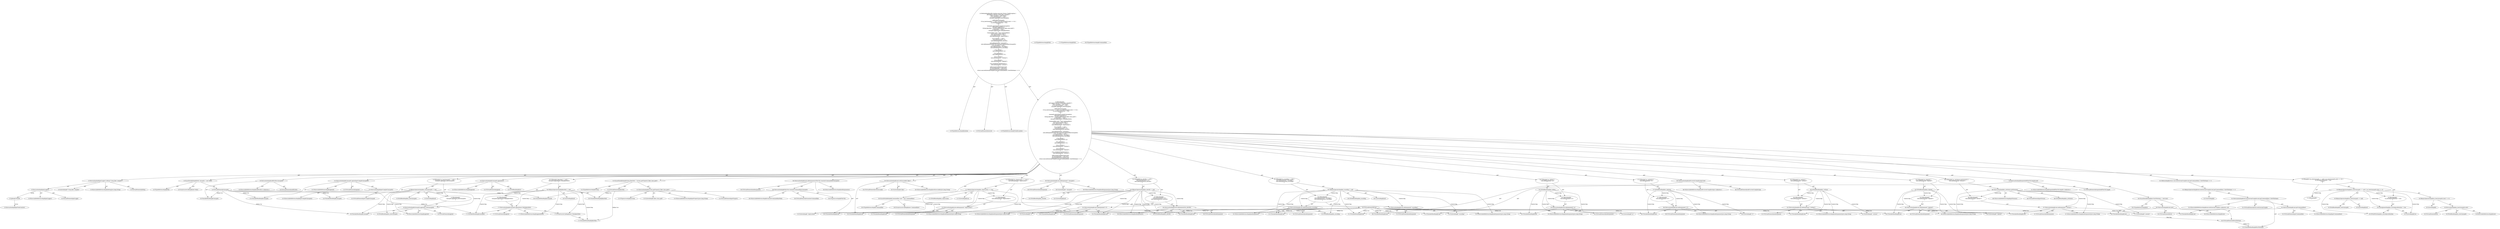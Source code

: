 digraph "execute#?" {
0 [label="2:CtTypeReferenceImpl@boolean" shape=ellipse]
1 [label="2:CtVirtualElement@execute" shape=ellipse]
2 [label="2:CtTypeReferenceImpl@TaskException" shape=ellipse]
3 [label="3:CtExecutableReferenceImpl@debug(java.lang.String)" shape=ellipse]
4 [label="3:CtVirtualElement@debug" shape=ellipse]
5 [label="3:CtExecutableReferenceImpl@getLogger()" shape=ellipse]
6 [label="3:CtVirtualElement@getLogger" shape=ellipse]
7 [label="3:CtInvocationImpl@getLogger()" shape=ellipse]
8 [label="3:CtLiteralImpl@\"Using jikes compiler\"" shape=ellipse]
9 [label="3:CtInvocationImpl@getLogger().debug(\"Using jikes compiler\")" shape=ellipse]
10 [label="4:CtTypeReferenceImpl@Path" shape=ellipse]
11 [label="4:CtTypeReferenceImpl@Path" shape=ellipse]
12 [label="4:CtConstructorCallImpl@new Path()" shape=ellipse]
13 [label="4:CtVirtualElement@classpath" shape=ellipse]
14 [label="4:CtLocalVariableImpl@Path classpath = new Path()" shape=ellipse]
15 [label="5:CtFieldReadImpl@m_bootclasspath" shape=ellipse]
16 [label="5:CtLiteralImpl@null" shape=ellipse]
17 [label="5:CtBinaryOperatorImpl@m_bootclasspath != null" shape=ellipse]
18 [label="6:CtExecutableReferenceImpl@append()" shape=ellipse]
19 [label="6:CtVirtualElement@append" shape=ellipse]
20 [label="6:CtVariableReadImpl@classpath" shape=ellipse]
21 [label="6:CtFieldReadImpl@m_bootclasspath" shape=ellipse]
22 [label="6:CtInvocationImpl@classpath.append(m_bootclasspath)" shape=ellipse]
23 [label="5:CtBlockImpl@\{
    classpath.append(m_bootclasspath);
\}" shape=ellipse]
24 [label="5:CtIfImpl@if (m_bootclasspath != null) \{
    classpath.append(m_bootclasspath);
\}" shape=ellipse]
25 [label="8:CtExecutableReferenceImpl@addExtdirs(<unknown>)" shape=ellipse]
26 [label="8:CtVirtualElement@addExtdirs" shape=ellipse]
27 [label="8:CtVariableReadImpl@classpath" shape=ellipse]
28 [label="8:CtInvocationImpl@addExtdirs(classpath)" shape=ellipse]
29 [label="9:CtFieldReadImpl@m_bootclasspath" shape=ellipse]
30 [label="9:CtLiteralImpl@null" shape=ellipse]
31 [label="9:CtBinaryOperatorImpl@(m_bootclasspath == null)" shape=ellipse]
32 [label="9:CtExecutableReferenceImpl@size()" shape=ellipse]
33 [label="9:CtVirtualElement@size" shape=ellipse]
34 [label="9:CtFieldReadImpl@m_bootclasspath" shape=ellipse]
35 [label="9:CtInvocationImpl@m_bootclasspath.size()" shape=ellipse]
36 [label="9:CtLiteralImpl@0" shape=ellipse]
37 [label="9:CtBinaryOperatorImpl@(m_bootclasspath.size() == 0)" shape=ellipse]
38 [label="9:CtBinaryOperatorImpl@(m_bootclasspath == null) || (m_bootclasspath.size() == 0)" shape=ellipse]
39 [label="10:CtFieldWriteImpl@m_includeJavaRuntime" shape=ellipse]
40 [label="10:CtLiteralImpl@true" shape=ellipse]
41 [label="10:CtAssignmentImpl@m_includeJavaRuntime = true" shape=ellipse]
42 [label="9:CtBlockImpl@\{
    m_includeJavaRuntime = true;
\}" shape=ellipse]
43 [label="11:CtBlockImpl@\{
\}" shape=ellipse]
44 [label="9:CtIfImpl@if ((m_bootclasspath == null) || (m_bootclasspath.size() == 0)) \{
    m_includeJavaRuntime = true;
\} else \{
\}" shape=ellipse]
45 [label="13:CtExecutableReferenceImpl@append()" shape=ellipse]
46 [label="13:CtVirtualElement@append" shape=ellipse]
47 [label="13:CtVariableReadImpl@classpath" shape=ellipse]
48 [label="13:CtExecutableReferenceImpl@getCompileClasspath()" shape=ellipse]
49 [label="13:CtVirtualElement@getCompileClasspath" shape=ellipse]
50 [label="13:CtInvocationImpl@getCompileClasspath()" shape=ellipse]
51 [label="13:CtInvocationImpl@classpath.append(getCompileClasspath())" shape=ellipse]
52 [label="14:CtExecutableReferenceImpl@append()" shape=ellipse]
53 [label="14:CtVirtualElement@append" shape=ellipse]
54 [label="14:CtVariableReadImpl@classpath" shape=ellipse]
55 [label="14:CtFieldReadImpl@src" shape=ellipse]
56 [label="14:CtInvocationImpl@classpath.append(src)" shape=ellipse]
57 [label="15:CtTypeReferenceImpl@String" shape=ellipse]
58 [label="15:CtExecutableReferenceImpl@getProperty(java.lang.String)" shape=ellipse]
59 [label="15:CtVirtualElement@getProperty" shape=ellipse]
60 [label="15:CtTypeAccessImpl@System" shape=ellipse]
61 [label="15:CtLiteralImpl@\"jikes.class.path\"" shape=ellipse]
62 [label="15:CtInvocationImpl@System.getProperty(\"jikes.class.path\")" shape=ellipse]
63 [label="15:CtVirtualElement@jikesPath" shape=ellipse]
64 [label="15:CtLocalVariableImpl@String jikesPath = System.getProperty(\"jikes.class.path\")" shape=ellipse]
65 [label="16:CtVariableReadImpl@jikesPath" shape=ellipse]
66 [label="16:CtLiteralImpl@null" shape=ellipse]
67 [label="16:CtBinaryOperatorImpl@jikesPath != null" shape=ellipse]
68 [label="17:CtExecutableReferenceImpl@append(Path)" shape=ellipse]
69 [label="17:CtVirtualElement@append" shape=ellipse]
70 [label="17:CtVariableReadImpl@classpath" shape=ellipse]
71 [label="17:CtTypeReferenceImpl@Path" shape=ellipse]
72 [label="17:CtVariableReadImpl@jikesPath" shape=ellipse]
73 [label="17:CtConstructorCallImpl@new Path(jikesPath)" shape=ellipse]
74 [label="17:CtInvocationImpl@classpath.append(new Path(jikesPath))" shape=ellipse]
75 [label="16:CtBlockImpl@\{
    classpath.append(new Path(jikesPath));
\}" shape=ellipse]
76 [label="16:CtIfImpl@if (jikesPath != null) \{
    classpath.append(new Path(jikesPath));
\}" shape=ellipse]
77 [label="19:CtTypeReferenceImpl@Commandline" shape=ellipse]
78 [label="19:CtTypeReferenceImpl@Commandline" shape=ellipse]
79 [label="19:CtConstructorCallImpl@new Commandline()" shape=ellipse]
80 [label="19:CtVirtualElement@cmd" shape=ellipse]
81 [label="19:CtLocalVariableImpl@Commandline cmd = new Commandline()" shape=ellipse]
82 [label="20:CtExecutableReferenceImpl@setExecutable(java.lang.String)" shape=ellipse]
83 [label="20:CtVirtualElement@setExecutable" shape=ellipse]
84 [label="20:CtVariableReadImpl@cmd" shape=ellipse]
85 [label="20:CtLiteralImpl@\"jikes\"" shape=ellipse]
86 [label="20:CtInvocationImpl@cmd.setExecutable(\"jikes\")" shape=ellipse]
87 [label="21:CtFieldReadImpl@m_deprecation" shape=ellipse]
88 [label="21:CtLiteralImpl@true" shape=ellipse]
89 [label="21:CtBinaryOperatorImpl@m_deprecation == true" shape=ellipse]
90 [label="22:CtExecutableReferenceImpl@addArgument(java.lang.String)" shape=ellipse]
91 [label="22:CtVirtualElement@addArgument" shape=ellipse]
92 [label="22:CtVariableReadImpl@cmd" shape=ellipse]
93 [label="22:CtLiteralImpl@\"-deprecation\"" shape=ellipse]
94 [label="22:CtInvocationImpl@cmd.addArgument(\"-deprecation\")" shape=ellipse]
95 [label="21:CtBlockImpl@\{
    cmd.addArgument(\"-deprecation\");
\}" shape=ellipse]
96 [label="21:CtIfImpl@if (m_deprecation == true) \{
    cmd.addArgument(\"-deprecation\");
\}" shape=ellipse]
97 [label="24:CtFieldReadImpl@m_destDir" shape=ellipse]
98 [label="24:CtLiteralImpl@null" shape=ellipse]
99 [label="24:CtBinaryOperatorImpl@m_destDir != null" shape=ellipse]
100 [label="25:CtExecutableReferenceImpl@addArgument(java.lang.String)" shape=ellipse]
101 [label="25:CtVirtualElement@addArgument" shape=ellipse]
102 [label="25:CtVariableReadImpl@cmd" shape=ellipse]
103 [label="25:CtLiteralImpl@\"-d\"" shape=ellipse]
104 [label="25:CtInvocationImpl@cmd.addArgument(\"-d\")" shape=ellipse]
105 [label="26:CtExecutableReferenceImpl@addArgument()" shape=ellipse]
106 [label="26:CtVirtualElement@addArgument" shape=ellipse]
107 [label="26:CtVariableReadImpl@cmd" shape=ellipse]
108 [label="26:CtFieldReadImpl@m_destDir" shape=ellipse]
109 [label="26:CtInvocationImpl@cmd.addArgument(m_destDir)" shape=ellipse]
110 [label="24:CtBlockImpl@\{
    cmd.addArgument(\"-d\");
    cmd.addArgument(m_destDir);
\}" shape=ellipse]
111 [label="24:CtIfImpl@if (m_destDir != null) \{
    cmd.addArgument(\"-d\");
    cmd.addArgument(m_destDir);
\}" shape=ellipse]
112 [label="28:CtExecutableReferenceImpl@addArgument(java.lang.String)" shape=ellipse]
113 [label="28:CtVirtualElement@addArgument" shape=ellipse]
114 [label="28:CtVariableReadImpl@cmd" shape=ellipse]
115 [label="28:CtLiteralImpl@\"-classpath\"" shape=ellipse]
116 [label="28:CtInvocationImpl@cmd.addArgument(\"-classpath\")" shape=ellipse]
117 [label="29:CtExecutableReferenceImpl@addArguments()" shape=ellipse]
118 [label="29:CtVirtualElement@addArguments" shape=ellipse]
119 [label="29:CtVariableReadImpl@cmd" shape=ellipse]
120 [label="29:CtExecutableReferenceImpl@translateCommandline(Path)" shape=ellipse]
121 [label="29:CtVirtualElement@translateCommandline" shape=ellipse]
122 [label="29:CtTypeAccessImpl@FileUtils" shape=ellipse]
123 [label="29:CtVariableReadImpl@classpath" shape=ellipse]
124 [label="29:CtInvocationImpl@FileUtils.translateCommandline(classpath)" shape=ellipse]
125 [label="29:CtInvocationImpl@cmd.addArguments(FileUtils.translateCommandline(classpath))" shape=ellipse]
126 [label="30:CtFieldReadImpl@m_encoding" shape=ellipse]
127 [label="30:CtLiteralImpl@null" shape=ellipse]
128 [label="30:CtBinaryOperatorImpl@m_encoding != null" shape=ellipse]
129 [label="31:CtExecutableReferenceImpl@addArgument(java.lang.String)" shape=ellipse]
130 [label="31:CtVirtualElement@addArgument" shape=ellipse]
131 [label="31:CtVariableReadImpl@cmd" shape=ellipse]
132 [label="31:CtLiteralImpl@\"-encoding\"" shape=ellipse]
133 [label="31:CtInvocationImpl@cmd.addArgument(\"-encoding\")" shape=ellipse]
134 [label="32:CtExecutableReferenceImpl@addArgument()" shape=ellipse]
135 [label="32:CtVirtualElement@addArgument" shape=ellipse]
136 [label="32:CtVariableReadImpl@cmd" shape=ellipse]
137 [label="32:CtFieldReadImpl@m_encoding" shape=ellipse]
138 [label="32:CtInvocationImpl@cmd.addArgument(m_encoding)" shape=ellipse]
139 [label="30:CtBlockImpl@\{
    cmd.addArgument(\"-encoding\");
    cmd.addArgument(m_encoding);
\}" shape=ellipse]
140 [label="30:CtIfImpl@if (m_encoding != null) \{
    cmd.addArgument(\"-encoding\");
    cmd.addArgument(m_encoding);
\}" shape=ellipse]
141 [label="34:CtFieldReadImpl@m_debug" shape=ellipse]
142 [label="35:CtExecutableReferenceImpl@addArgument(java.lang.String)" shape=ellipse]
143 [label="35:CtVirtualElement@addArgument" shape=ellipse]
144 [label="35:CtVariableReadImpl@cmd" shape=ellipse]
145 [label="35:CtLiteralImpl@\"-g\"" shape=ellipse]
146 [label="35:CtInvocationImpl@cmd.addArgument(\"-g\")" shape=ellipse]
147 [label="34:CtBlockImpl@\{
    cmd.addArgument(\"-g\");
\}" shape=ellipse]
148 [label="34:CtIfImpl@if (m_debug) \{
    cmd.addArgument(\"-g\");
\}" shape=ellipse]
149 [label="37:CtFieldReadImpl@m_optimize" shape=ellipse]
150 [label="38:CtExecutableReferenceImpl@addArgument(java.lang.String)" shape=ellipse]
151 [label="38:CtVirtualElement@addArgument" shape=ellipse]
152 [label="38:CtVariableReadImpl@cmd" shape=ellipse]
153 [label="38:CtLiteralImpl@\"-O\"" shape=ellipse]
154 [label="38:CtInvocationImpl@cmd.addArgument(\"-O\")" shape=ellipse]
155 [label="37:CtBlockImpl@\{
    cmd.addArgument(\"-O\");
\}" shape=ellipse]
156 [label="37:CtIfImpl@if (m_optimize) \{
    cmd.addArgument(\"-O\");
\}" shape=ellipse]
157 [label="40:CtFieldReadImpl@m_verbose" shape=ellipse]
158 [label="41:CtExecutableReferenceImpl@addArgument(java.lang.String)" shape=ellipse]
159 [label="41:CtVirtualElement@addArgument" shape=ellipse]
160 [label="41:CtVariableReadImpl@cmd" shape=ellipse]
161 [label="41:CtLiteralImpl@\"-verbose\"" shape=ellipse]
162 [label="41:CtInvocationImpl@cmd.addArgument(\"-verbose\")" shape=ellipse]
163 [label="40:CtBlockImpl@\{
    cmd.addArgument(\"-verbose\");
\}" shape=ellipse]
164 [label="40:CtIfImpl@if (m_verbose) \{
    cmd.addArgument(\"-verbose\");
\}" shape=ellipse]
165 [label="43:CtFieldReadImpl@m_depend" shape=ellipse]
166 [label="44:CtExecutableReferenceImpl@addArgument(java.lang.String)" shape=ellipse]
167 [label="44:CtVirtualElement@addArgument" shape=ellipse]
168 [label="44:CtVariableReadImpl@cmd" shape=ellipse]
169 [label="44:CtLiteralImpl@\"-depend\"" shape=ellipse]
170 [label="44:CtInvocationImpl@cmd.addArgument(\"-depend\")" shape=ellipse]
171 [label="43:CtBlockImpl@\{
    cmd.addArgument(\"-depend\");
\}" shape=ellipse]
172 [label="43:CtIfImpl@if (m_depend) \{
    cmd.addArgument(\"-depend\");
\}" shape=ellipse]
173 [label="46:CtExecutableReferenceImpl@getNowarn()" shape=ellipse]
174 [label="46:CtVirtualElement@getNowarn" shape=ellipse]
175 [label="46:CtFieldReadImpl@m_attributes" shape=ellipse]
176 [label="46:CtInvocationImpl@m_attributes.getNowarn()" shape=ellipse]
177 [label="47:CtExecutableReferenceImpl@addArgument(java.lang.String)" shape=ellipse]
178 [label="47:CtVirtualElement@addArgument" shape=ellipse]
179 [label="47:CtVariableReadImpl@cmd" shape=ellipse]
180 [label="47:CtLiteralImpl@\"-nowarn\"" shape=ellipse]
181 [label="47:CtInvocationImpl@cmd.addArgument(\"-nowarn\")" shape=ellipse]
182 [label="46:CtBlockImpl@\{
    cmd.addArgument(\"-nowarn\");
\}" shape=ellipse]
183 [label="46:CtIfImpl@if (m_attributes.getNowarn()) \{
    cmd.addArgument(\"-nowarn\");
\}" shape=ellipse]
184 [label="49:CtExecutableReferenceImpl@addCurrentCompilerArgs(<unknown>)" shape=ellipse]
185 [label="49:CtVirtualElement@addCurrentCompilerArgs" shape=ellipse]
186 [label="49:CtVariableReadImpl@cmd" shape=ellipse]
187 [label="49:CtInvocationImpl@addCurrentCompilerArgs(cmd)" shape=ellipse]
188 [label="50:CtTypeReferenceImpl@int" shape=ellipse]
189 [label="50:CtExecutableReferenceImpl@size()" shape=ellipse]
190 [label="50:CtVirtualElement@size" shape=ellipse]
191 [label="50:CtVariableReadImpl@cmd" shape=ellipse]
192 [label="50:CtInvocationImpl@cmd.size()" shape=ellipse]
193 [label="50:CtVirtualElement@firstFileName" shape=ellipse]
194 [label="50:CtLocalVariableImpl@int firstFileName = cmd.size()" shape=ellipse]
195 [label="51:CtExecutableReferenceImpl@logAndAddFilesToCompile(<unknown>)" shape=ellipse]
196 [label="51:CtVirtualElement@logAndAddFilesToCompile" shape=ellipse]
197 [label="51:CtVariableReadImpl@cmd" shape=ellipse]
198 [label="51:CtInvocationImpl@logAndAddFilesToCompile(cmd)" shape=ellipse]
199 [label="52:CtExecutableReferenceImpl@executeExternalCompile(<unknown>,int)" shape=ellipse]
200 [label="52:CtVirtualElement@executeExternalCompile" shape=ellipse]
201 [label="52:CtExecutableReferenceImpl@getCommandline()" shape=ellipse]
202 [label="52:CtVirtualElement@getCommandline" shape=ellipse]
203 [label="52:CtVariableReadImpl@cmd" shape=ellipse]
204 [label="52:CtInvocationImpl@cmd.getCommandline()" shape=ellipse]
205 [label="52:CtVariableReadImpl@firstFileName" shape=ellipse]
206 [label="52:CtInvocationImpl@executeExternalCompile(cmd.getCommandline(), firstFileName)" shape=ellipse]
207 [label="52:CtLiteralImpl@0" shape=ellipse]
208 [label="52:CtBinaryOperatorImpl@executeExternalCompile(cmd.getCommandline(), firstFileName) == 0" shape=ellipse]
209 [label="52:CtReturnImpl@return executeExternalCompile(cmd.getCommandline(), firstFileName) == 0" shape=ellipse]
210 [label="2:CtBlockImpl@\{
    getLogger().debug(\"Using jikes compiler\");
    Path classpath = new Path();
    if (m_bootclasspath != null) \{
        classpath.append(m_bootclasspath);
    \}
    addExtdirs(classpath);
    if ((m_bootclasspath == null) || (m_bootclasspath.size() == 0)) \{
        m_includeJavaRuntime = true;
    \} else \{
    \}
    classpath.append(getCompileClasspath());
    classpath.append(src);
    String jikesPath = System.getProperty(\"jikes.class.path\");
    if (jikesPath != null) \{
        classpath.append(new Path(jikesPath));
    \}
    Commandline cmd = new Commandline();
    cmd.setExecutable(\"jikes\");
    if (m_deprecation == true) \{
        cmd.addArgument(\"-deprecation\");
    \}
    if (m_destDir != null) \{
        cmd.addArgument(\"-d\");
        cmd.addArgument(m_destDir);
    \}
    cmd.addArgument(\"-classpath\");
    cmd.addArguments(FileUtils.translateCommandline(classpath));
    if (m_encoding != null) \{
        cmd.addArgument(\"-encoding\");
        cmd.addArgument(m_encoding);
    \}
    if (m_debug) \{
        cmd.addArgument(\"-g\");
    \}
    if (m_optimize) \{
        cmd.addArgument(\"-O\");
    \}
    if (m_verbose) \{
        cmd.addArgument(\"-verbose\");
    \}
    if (m_depend) \{
        cmd.addArgument(\"-depend\");
    \}
    if (m_attributes.getNowarn()) \{
        cmd.addArgument(\"-nowarn\");
    \}
    addCurrentCompilerArgs(cmd);
    int firstFileName = cmd.size();
    logAndAddFilesToCompile(cmd);
    return executeExternalCompile(cmd.getCommandline(), firstFileName) == 0;
\}" shape=ellipse]
211 [label="2:CtMethodImpl@public boolean execute() throws TaskException \{
    getLogger().debug(\"Using jikes compiler\");
    Path classpath = new Path();
    if (m_bootclasspath != null) \{
        classpath.append(m_bootclasspath);
    \}
    addExtdirs(classpath);
    if ((m_bootclasspath == null) || (m_bootclasspath.size() == 0)) \{
        m_includeJavaRuntime = true;
    \} else \{
    \}
    classpath.append(getCompileClasspath());
    classpath.append(src);
    String jikesPath = System.getProperty(\"jikes.class.path\");
    if (jikesPath != null) \{
        classpath.append(new Path(jikesPath));
    \}
    Commandline cmd = new Commandline();
    cmd.setExecutable(\"jikes\");
    if (m_deprecation == true) \{
        cmd.addArgument(\"-deprecation\");
    \}
    if (m_destDir != null) \{
        cmd.addArgument(\"-d\");
        cmd.addArgument(m_destDir);
    \}
    cmd.addArgument(\"-classpath\");
    cmd.addArguments(FileUtils.translateCommandline(classpath));
    if (m_encoding != null) \{
        cmd.addArgument(\"-encoding\");
        cmd.addArgument(m_encoding);
    \}
    if (m_debug) \{
        cmd.addArgument(\"-g\");
    \}
    if (m_optimize) \{
        cmd.addArgument(\"-O\");
    \}
    if (m_verbose) \{
        cmd.addArgument(\"-verbose\");
    \}
    if (m_depend) \{
        cmd.addArgument(\"-depend\");
    \}
    if (m_attributes.getNowarn()) \{
        cmd.addArgument(\"-nowarn\");
    \}
    addCurrentCompilerArgs(cmd);
    int firstFileName = cmd.size();
    logAndAddFilesToCompile(cmd);
    return executeExternalCompile(cmd.getCommandline(), firstFileName) == 0;
\}" shape=ellipse]
212 [label="3:Update@UPDATE" shape=ellipse]
213 [label="3:CtInvocationImpl@getTaskContext()" shape=ellipse]
7 -> 6 [label="AST"];
7 -> 5 [label="AST"];
7 -> 212 [label="Action"];
9 -> 4 [label="AST"];
9 -> 7 [label="AST"];
9 -> 3 [label="AST"];
9 -> 8 [label="AST"];
13 -> 20 [label="Define-Use"];
13 -> 27 [label="Define-Use"];
13 -> 47 [label="Define-Use"];
13 -> 54 [label="Define-Use"];
13 -> 70 [label="Define-Use"];
13 -> 123 [label="Define-Use"];
14 -> 13 [label="AST"];
14 -> 10 [label="AST"];
14 -> 12 [label="AST"];
17 -> 15 [label="AST"];
17 -> 16 [label="AST"];
17 -> 23 [label="Control Dep"];
17 -> 22 [label="Control Dep"];
17 -> 18 [label="Control Dep"];
17 -> 20 [label="Control Dep"];
17 -> 21 [label="Control Dep"];
22 -> 19 [label="AST"];
22 -> 20 [label="AST"];
22 -> 18 [label="AST"];
22 -> 21 [label="AST"];
23 -> 22 [label="AST"];
24 -> 17 [label="AST"];
24 -> 23 [label="AST"];
28 -> 26 [label="AST"];
28 -> 25 [label="AST"];
28 -> 27 [label="AST"];
31 -> 29 [label="AST"];
31 -> 30 [label="AST"];
35 -> 33 [label="AST"];
35 -> 34 [label="AST"];
35 -> 32 [label="AST"];
37 -> 35 [label="AST"];
37 -> 36 [label="AST"];
38 -> 31 [label="AST"];
38 -> 37 [label="AST"];
38 -> 42 [label="Control Dep"];
38 -> 41 [label="Control Dep"];
38 -> 39 [label="Control Dep"];
38 -> 40 [label="Control Dep"];
38 -> 43 [label="Control Dep"];
41 -> 39 [label="AST"];
41 -> 40 [label="AST"];
42 -> 41 [label="AST"];
44 -> 38 [label="AST"];
44 -> 42 [label="AST"];
44 -> 43 [label="AST"];
50 -> 49 [label="AST"];
50 -> 48 [label="AST"];
51 -> 46 [label="AST"];
51 -> 47 [label="AST"];
51 -> 45 [label="AST"];
51 -> 50 [label="AST"];
56 -> 53 [label="AST"];
56 -> 54 [label="AST"];
56 -> 52 [label="AST"];
56 -> 55 [label="AST"];
62 -> 59 [label="AST"];
62 -> 60 [label="AST"];
62 -> 58 [label="AST"];
62 -> 61 [label="AST"];
63 -> 65 [label="Define-Use"];
63 -> 72 [label="Define-Use"];
64 -> 63 [label="AST"];
64 -> 57 [label="AST"];
64 -> 62 [label="AST"];
67 -> 65 [label="AST"];
67 -> 66 [label="AST"];
67 -> 75 [label="Control Dep"];
67 -> 74 [label="Control Dep"];
67 -> 68 [label="Control Dep"];
67 -> 70 [label="Control Dep"];
67 -> 73 [label="Control Dep"];
67 -> 72 [label="Control Dep"];
73 -> 72 [label="AST"];
74 -> 69 [label="AST"];
74 -> 70 [label="AST"];
74 -> 68 [label="AST"];
74 -> 73 [label="AST"];
75 -> 74 [label="AST"];
76 -> 67 [label="AST"];
76 -> 75 [label="AST"];
80 -> 84 [label="Define-Use"];
80 -> 92 [label="Define-Use"];
80 -> 102 [label="Define-Use"];
80 -> 107 [label="Define-Use"];
80 -> 114 [label="Define-Use"];
80 -> 119 [label="Define-Use"];
80 -> 131 [label="Define-Use"];
80 -> 136 [label="Define-Use"];
80 -> 144 [label="Define-Use"];
80 -> 152 [label="Define-Use"];
80 -> 160 [label="Define-Use"];
80 -> 168 [label="Define-Use"];
80 -> 179 [label="Define-Use"];
80 -> 186 [label="Define-Use"];
80 -> 191 [label="Define-Use"];
80 -> 197 [label="Define-Use"];
80 -> 203 [label="Define-Use"];
81 -> 80 [label="AST"];
81 -> 77 [label="AST"];
81 -> 79 [label="AST"];
86 -> 83 [label="AST"];
86 -> 84 [label="AST"];
86 -> 82 [label="AST"];
86 -> 85 [label="AST"];
89 -> 87 [label="AST"];
89 -> 88 [label="AST"];
89 -> 95 [label="Control Dep"];
89 -> 94 [label="Control Dep"];
89 -> 90 [label="Control Dep"];
89 -> 92 [label="Control Dep"];
89 -> 93 [label="Control Dep"];
94 -> 91 [label="AST"];
94 -> 92 [label="AST"];
94 -> 90 [label="AST"];
94 -> 93 [label="AST"];
95 -> 94 [label="AST"];
96 -> 89 [label="AST"];
96 -> 95 [label="AST"];
99 -> 97 [label="AST"];
99 -> 98 [label="AST"];
99 -> 110 [label="Control Dep"];
99 -> 104 [label="Control Dep"];
99 -> 100 [label="Control Dep"];
99 -> 102 [label="Control Dep"];
99 -> 103 [label="Control Dep"];
99 -> 109 [label="Control Dep"];
99 -> 105 [label="Control Dep"];
99 -> 107 [label="Control Dep"];
99 -> 108 [label="Control Dep"];
104 -> 101 [label="AST"];
104 -> 102 [label="AST"];
104 -> 100 [label="AST"];
104 -> 103 [label="AST"];
109 -> 106 [label="AST"];
109 -> 107 [label="AST"];
109 -> 105 [label="AST"];
109 -> 108 [label="AST"];
110 -> 104 [label="AST"];
110 -> 109 [label="AST"];
111 -> 99 [label="AST"];
111 -> 110 [label="AST"];
116 -> 113 [label="AST"];
116 -> 114 [label="AST"];
116 -> 112 [label="AST"];
116 -> 115 [label="AST"];
124 -> 121 [label="AST"];
124 -> 122 [label="AST"];
124 -> 120 [label="AST"];
124 -> 123 [label="AST"];
125 -> 118 [label="AST"];
125 -> 119 [label="AST"];
125 -> 117 [label="AST"];
125 -> 124 [label="AST"];
128 -> 126 [label="AST"];
128 -> 127 [label="AST"];
128 -> 139 [label="Control Dep"];
128 -> 133 [label="Control Dep"];
128 -> 129 [label="Control Dep"];
128 -> 131 [label="Control Dep"];
128 -> 132 [label="Control Dep"];
128 -> 138 [label="Control Dep"];
128 -> 134 [label="Control Dep"];
128 -> 136 [label="Control Dep"];
128 -> 137 [label="Control Dep"];
133 -> 130 [label="AST"];
133 -> 131 [label="AST"];
133 -> 129 [label="AST"];
133 -> 132 [label="AST"];
138 -> 135 [label="AST"];
138 -> 136 [label="AST"];
138 -> 134 [label="AST"];
138 -> 137 [label="AST"];
139 -> 133 [label="AST"];
139 -> 138 [label="AST"];
140 -> 128 [label="AST"];
140 -> 139 [label="AST"];
141 -> 147 [label="Control Dep"];
141 -> 146 [label="Control Dep"];
141 -> 142 [label="Control Dep"];
141 -> 144 [label="Control Dep"];
141 -> 145 [label="Control Dep"];
146 -> 143 [label="AST"];
146 -> 144 [label="AST"];
146 -> 142 [label="AST"];
146 -> 145 [label="AST"];
147 -> 146 [label="AST"];
148 -> 141 [label="AST"];
148 -> 147 [label="AST"];
149 -> 155 [label="Control Dep"];
149 -> 154 [label="Control Dep"];
149 -> 150 [label="Control Dep"];
149 -> 152 [label="Control Dep"];
149 -> 153 [label="Control Dep"];
154 -> 151 [label="AST"];
154 -> 152 [label="AST"];
154 -> 150 [label="AST"];
154 -> 153 [label="AST"];
155 -> 154 [label="AST"];
156 -> 149 [label="AST"];
156 -> 155 [label="AST"];
157 -> 163 [label="Control Dep"];
157 -> 162 [label="Control Dep"];
157 -> 158 [label="Control Dep"];
157 -> 160 [label="Control Dep"];
157 -> 161 [label="Control Dep"];
162 -> 159 [label="AST"];
162 -> 160 [label="AST"];
162 -> 158 [label="AST"];
162 -> 161 [label="AST"];
163 -> 162 [label="AST"];
164 -> 157 [label="AST"];
164 -> 163 [label="AST"];
165 -> 171 [label="Control Dep"];
165 -> 170 [label="Control Dep"];
165 -> 166 [label="Control Dep"];
165 -> 168 [label="Control Dep"];
165 -> 169 [label="Control Dep"];
170 -> 167 [label="AST"];
170 -> 168 [label="AST"];
170 -> 166 [label="AST"];
170 -> 169 [label="AST"];
171 -> 170 [label="AST"];
172 -> 165 [label="AST"];
172 -> 171 [label="AST"];
176 -> 174 [label="AST"];
176 -> 175 [label="AST"];
176 -> 173 [label="AST"];
176 -> 182 [label="Control Dep"];
176 -> 181 [label="Control Dep"];
176 -> 177 [label="Control Dep"];
176 -> 179 [label="Control Dep"];
176 -> 180 [label="Control Dep"];
181 -> 178 [label="AST"];
181 -> 179 [label="AST"];
181 -> 177 [label="AST"];
181 -> 180 [label="AST"];
182 -> 181 [label="AST"];
183 -> 176 [label="AST"];
183 -> 182 [label="AST"];
187 -> 185 [label="AST"];
187 -> 184 [label="AST"];
187 -> 186 [label="AST"];
191 -> 193 [label="Data Dep"];
192 -> 190 [label="AST"];
192 -> 191 [label="AST"];
192 -> 189 [label="AST"];
193 -> 205 [label="Define-Use"];
194 -> 193 [label="AST"];
194 -> 188 [label="AST"];
194 -> 192 [label="AST"];
198 -> 196 [label="AST"];
198 -> 195 [label="AST"];
198 -> 197 [label="AST"];
204 -> 202 [label="AST"];
204 -> 203 [label="AST"];
204 -> 201 [label="AST"];
206 -> 200 [label="AST"];
206 -> 199 [label="AST"];
206 -> 204 [label="AST"];
206 -> 205 [label="AST"];
208 -> 206 [label="AST"];
208 -> 207 [label="AST"];
209 -> 208 [label="AST"];
210 -> 9 [label="AST"];
210 -> 14 [label="AST"];
210 -> 24 [label="AST"];
210 -> 28 [label="AST"];
210 -> 44 [label="AST"];
210 -> 51 [label="AST"];
210 -> 56 [label="AST"];
210 -> 64 [label="AST"];
210 -> 76 [label="AST"];
210 -> 81 [label="AST"];
210 -> 86 [label="AST"];
210 -> 96 [label="AST"];
210 -> 111 [label="AST"];
210 -> 116 [label="AST"];
210 -> 125 [label="AST"];
210 -> 140 [label="AST"];
210 -> 148 [label="AST"];
210 -> 156 [label="AST"];
210 -> 164 [label="AST"];
210 -> 172 [label="AST"];
210 -> 183 [label="AST"];
210 -> 187 [label="AST"];
210 -> 194 [label="AST"];
210 -> 198 [label="AST"];
210 -> 209 [label="AST"];
211 -> 1 [label="AST"];
211 -> 0 [label="AST"];
211 -> 2 [label="AST"];
211 -> 210 [label="AST"];
212 -> 213 [label="Action"];
}